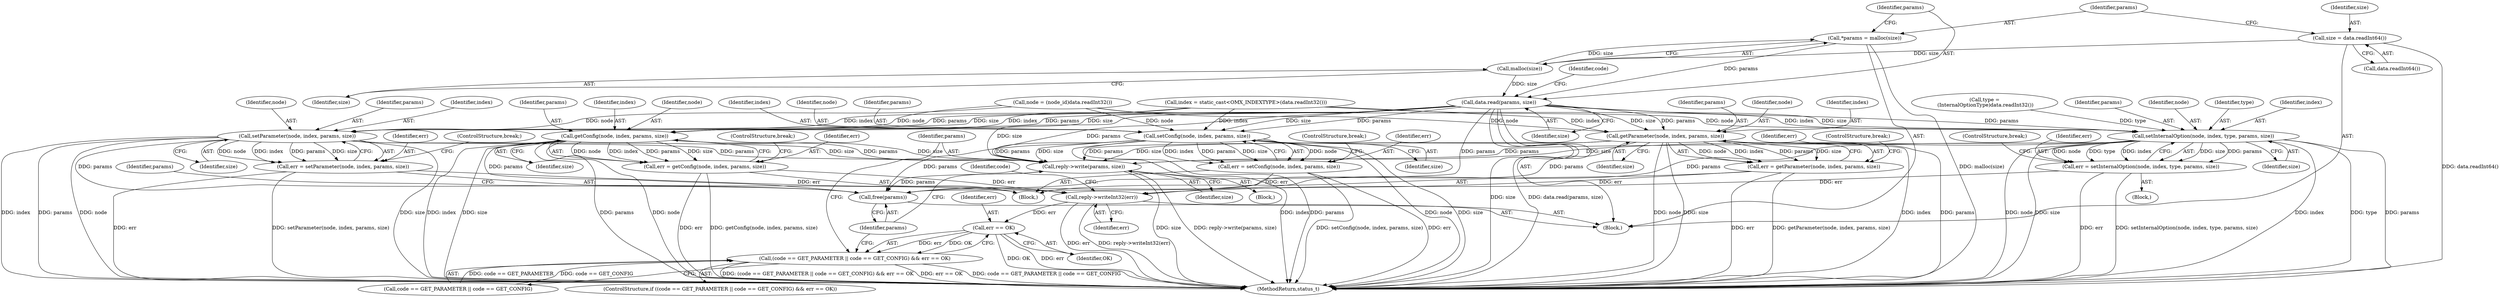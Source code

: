 digraph "0_Android_8d87321b704cb3f88e8cae668937d001fd63d5e3@API" {
"1000297" [label="(Call,*params = malloc(size))"];
"1000299" [label="(Call,malloc(size))"];
"1000293" [label="(Call,size = data.readInt64())"];
"1000301" [label="(Call,data.read(params, size))"];
"1000311" [label="(Call,getParameter(node, index, params, size))"];
"1000309" [label="(Call,err = getParameter(node, index, params, size))"];
"1000363" [label="(Call,reply->writeInt32(err))"];
"1000374" [label="(Call,err == OK)"];
"1000366" [label="(Call,(code == GET_PARAMETER || code == GET_CONFIG) && err == OK)"];
"1000378" [label="(Call,reply->write(params, size))"];
"1000381" [label="(Call,free(params))"];
"1000320" [label="(Call,setParameter(node, index, params, size))"];
"1000318" [label="(Call,err = setParameter(node, index, params, size))"];
"1000329" [label="(Call,getConfig(node, index, params, size))"];
"1000327" [label="(Call,err = getConfig(node, index, params, size))"];
"1000338" [label="(Call,setConfig(node, index, params, size))"];
"1000336" [label="(Call,err = setConfig(node, index, params, size))"];
"1000354" [label="(Call,setInternalOption(node, index, type, params, size))"];
"1000352" [label="(Call,err = setInternalOption(node, index, type, params, size))"];
"1000310" [label="(Identifier,err)"];
"1001207" [label="(MethodReturn,status_t)"];
"1000363" [label="(Call,reply->writeInt32(err))"];
"1000331" [label="(Identifier,index)"];
"1000301" [label="(Call,data.read(params, size))"];
"1000374" [label="(Call,err == OK)"];
"1000354" [label="(Call,setInternalOption(node, index, type, params, size))"];
"1000347" [label="(Call,type =\n (InternalOptionType)data.readInt32())"];
"1000343" [label="(ControlStructure,break;)"];
"1000379" [label="(Identifier,params)"];
"1000359" [label="(Identifier,size)"];
"1000320" [label="(Call,setParameter(node, index, params, size))"];
"1000345" [label="(Block,)"];
"1000281" [label="(Call,node = (node_id)data.readInt32())"];
"1000324" [label="(Identifier,size)"];
"1000358" [label="(Identifier,params)"];
"1000342" [label="(Identifier,size)"];
"1000355" [label="(Identifier,node)"];
"1000337" [label="(Identifier,err)"];
"1000298" [label="(Identifier,params)"];
"1000297" [label="(Call,*params = malloc(size))"];
"1000377" [label="(Block,)"];
"1000318" [label="(Call,err = setParameter(node, index, params, size))"];
"1000378" [label="(Call,reply->write(params, size))"];
"1000311" [label="(Call,getParameter(node, index, params, size))"];
"1000303" [label="(Identifier,size)"];
"1000319" [label="(Identifier,err)"];
"1000375" [label="(Identifier,err)"];
"1000295" [label="(Call,data.readInt64())"];
"1000315" [label="(Identifier,size)"];
"1000364" [label="(Identifier,err)"];
"1000336" [label="(Call,err = setConfig(node, index, params, size))"];
"1000360" [label="(ControlStructure,break;)"];
"1000287" [label="(Call,index = static_cast<OMX_INDEXTYPE>(data.readInt32()))"];
"1000325" [label="(ControlStructure,break;)"];
"1000275" [label="(Block,)"];
"1000329" [label="(Call,getConfig(node, index, params, size))"];
"1000309" [label="(Call,err = getParameter(node, index, params, size))"];
"1000376" [label="(Identifier,OK)"];
"1000340" [label="(Identifier,index)"];
"1000380" [label="(Identifier,size)"];
"1000357" [label="(Identifier,type)"];
"1000353" [label="(Identifier,err)"];
"1000327" [label="(Call,err = getConfig(node, index, params, size))"];
"1000366" [label="(Call,(code == GET_PARAMETER || code == GET_CONFIG) && err == OK)"];
"1000293" [label="(Call,size = data.readInt64())"];
"1000384" [label="(Identifier,params)"];
"1000307" [label="(Block,)"];
"1000339" [label="(Identifier,node)"];
"1000306" [label="(Identifier,code)"];
"1000321" [label="(Identifier,node)"];
"1000367" [label="(Call,code == GET_PARAMETER || code == GET_CONFIG)"];
"1000300" [label="(Identifier,size)"];
"1000365" [label="(ControlStructure,if ((code == GET_PARAMETER || code == GET_CONFIG) && err == OK))"];
"1000334" [label="(ControlStructure,break;)"];
"1000323" [label="(Identifier,params)"];
"1000314" [label="(Identifier,params)"];
"1000312" [label="(Identifier,node)"];
"1000341" [label="(Identifier,params)"];
"1000356" [label="(Identifier,index)"];
"1000313" [label="(Identifier,index)"];
"1000316" [label="(ControlStructure,break;)"];
"1000369" [label="(Identifier,code)"];
"1000302" [label="(Identifier,params)"];
"1000299" [label="(Call,malloc(size))"];
"1000294" [label="(Identifier,size)"];
"1000338" [label="(Call,setConfig(node, index, params, size))"];
"1000381" [label="(Call,free(params))"];
"1000382" [label="(Identifier,params)"];
"1000322" [label="(Identifier,index)"];
"1000352" [label="(Call,err = setInternalOption(node, index, type, params, size))"];
"1000330" [label="(Identifier,node)"];
"1000332" [label="(Identifier,params)"];
"1000333" [label="(Identifier,size)"];
"1000328" [label="(Identifier,err)"];
"1000297" -> "1000275"  [label="AST: "];
"1000297" -> "1000299"  [label="CFG: "];
"1000298" -> "1000297"  [label="AST: "];
"1000299" -> "1000297"  [label="AST: "];
"1000302" -> "1000297"  [label="CFG: "];
"1000297" -> "1001207"  [label="DDG: malloc(size)"];
"1000299" -> "1000297"  [label="DDG: size"];
"1000297" -> "1000301"  [label="DDG: params"];
"1000299" -> "1000300"  [label="CFG: "];
"1000300" -> "1000299"  [label="AST: "];
"1000293" -> "1000299"  [label="DDG: size"];
"1000299" -> "1000301"  [label="DDG: size"];
"1000293" -> "1000275"  [label="AST: "];
"1000293" -> "1000295"  [label="CFG: "];
"1000294" -> "1000293"  [label="AST: "];
"1000295" -> "1000293"  [label="AST: "];
"1000298" -> "1000293"  [label="CFG: "];
"1000293" -> "1001207"  [label="DDG: data.readInt64()"];
"1000301" -> "1000275"  [label="AST: "];
"1000301" -> "1000303"  [label="CFG: "];
"1000302" -> "1000301"  [label="AST: "];
"1000303" -> "1000301"  [label="AST: "];
"1000306" -> "1000301"  [label="CFG: "];
"1000301" -> "1001207"  [label="DDG: size"];
"1000301" -> "1001207"  [label="DDG: data.read(params, size)"];
"1000301" -> "1000311"  [label="DDG: params"];
"1000301" -> "1000311"  [label="DDG: size"];
"1000301" -> "1000320"  [label="DDG: params"];
"1000301" -> "1000320"  [label="DDG: size"];
"1000301" -> "1000329"  [label="DDG: params"];
"1000301" -> "1000329"  [label="DDG: size"];
"1000301" -> "1000338"  [label="DDG: params"];
"1000301" -> "1000338"  [label="DDG: size"];
"1000301" -> "1000354"  [label="DDG: params"];
"1000301" -> "1000354"  [label="DDG: size"];
"1000301" -> "1000378"  [label="DDG: params"];
"1000301" -> "1000378"  [label="DDG: size"];
"1000301" -> "1000381"  [label="DDG: params"];
"1000311" -> "1000309"  [label="AST: "];
"1000311" -> "1000315"  [label="CFG: "];
"1000312" -> "1000311"  [label="AST: "];
"1000313" -> "1000311"  [label="AST: "];
"1000314" -> "1000311"  [label="AST: "];
"1000315" -> "1000311"  [label="AST: "];
"1000309" -> "1000311"  [label="CFG: "];
"1000311" -> "1001207"  [label="DDG: node"];
"1000311" -> "1001207"  [label="DDG: size"];
"1000311" -> "1001207"  [label="DDG: index"];
"1000311" -> "1001207"  [label="DDG: params"];
"1000311" -> "1000309"  [label="DDG: node"];
"1000311" -> "1000309"  [label="DDG: index"];
"1000311" -> "1000309"  [label="DDG: params"];
"1000311" -> "1000309"  [label="DDG: size"];
"1000281" -> "1000311"  [label="DDG: node"];
"1000287" -> "1000311"  [label="DDG: index"];
"1000311" -> "1000378"  [label="DDG: params"];
"1000311" -> "1000378"  [label="DDG: size"];
"1000311" -> "1000381"  [label="DDG: params"];
"1000309" -> "1000307"  [label="AST: "];
"1000310" -> "1000309"  [label="AST: "];
"1000316" -> "1000309"  [label="CFG: "];
"1000309" -> "1001207"  [label="DDG: err"];
"1000309" -> "1001207"  [label="DDG: getParameter(node, index, params, size)"];
"1000309" -> "1000363"  [label="DDG: err"];
"1000363" -> "1000275"  [label="AST: "];
"1000363" -> "1000364"  [label="CFG: "];
"1000364" -> "1000363"  [label="AST: "];
"1000369" -> "1000363"  [label="CFG: "];
"1000363" -> "1001207"  [label="DDG: err"];
"1000363" -> "1001207"  [label="DDG: reply->writeInt32(err)"];
"1000318" -> "1000363"  [label="DDG: err"];
"1000352" -> "1000363"  [label="DDG: err"];
"1000327" -> "1000363"  [label="DDG: err"];
"1000336" -> "1000363"  [label="DDG: err"];
"1000363" -> "1000374"  [label="DDG: err"];
"1000374" -> "1000366"  [label="AST: "];
"1000374" -> "1000376"  [label="CFG: "];
"1000375" -> "1000374"  [label="AST: "];
"1000376" -> "1000374"  [label="AST: "];
"1000366" -> "1000374"  [label="CFG: "];
"1000374" -> "1001207"  [label="DDG: OK"];
"1000374" -> "1001207"  [label="DDG: err"];
"1000374" -> "1000366"  [label="DDG: err"];
"1000374" -> "1000366"  [label="DDG: OK"];
"1000366" -> "1000365"  [label="AST: "];
"1000366" -> "1000367"  [label="CFG: "];
"1000367" -> "1000366"  [label="AST: "];
"1000379" -> "1000366"  [label="CFG: "];
"1000382" -> "1000366"  [label="CFG: "];
"1000366" -> "1001207"  [label="DDG: code == GET_PARAMETER || code == GET_CONFIG"];
"1000366" -> "1001207"  [label="DDG: (code == GET_PARAMETER || code == GET_CONFIG) && err == OK"];
"1000366" -> "1001207"  [label="DDG: err == OK"];
"1000367" -> "1000366"  [label="DDG: code == GET_PARAMETER"];
"1000367" -> "1000366"  [label="DDG: code == GET_CONFIG"];
"1000378" -> "1000377"  [label="AST: "];
"1000378" -> "1000380"  [label="CFG: "];
"1000379" -> "1000378"  [label="AST: "];
"1000380" -> "1000378"  [label="AST: "];
"1000382" -> "1000378"  [label="CFG: "];
"1000378" -> "1001207"  [label="DDG: size"];
"1000378" -> "1001207"  [label="DDG: reply->write(params, size)"];
"1000329" -> "1000378"  [label="DDG: params"];
"1000329" -> "1000378"  [label="DDG: size"];
"1000354" -> "1000378"  [label="DDG: params"];
"1000354" -> "1000378"  [label="DDG: size"];
"1000320" -> "1000378"  [label="DDG: params"];
"1000320" -> "1000378"  [label="DDG: size"];
"1000338" -> "1000378"  [label="DDG: params"];
"1000338" -> "1000378"  [label="DDG: size"];
"1000378" -> "1000381"  [label="DDG: params"];
"1000381" -> "1000275"  [label="AST: "];
"1000381" -> "1000382"  [label="CFG: "];
"1000382" -> "1000381"  [label="AST: "];
"1000384" -> "1000381"  [label="CFG: "];
"1000329" -> "1000381"  [label="DDG: params"];
"1000354" -> "1000381"  [label="DDG: params"];
"1000320" -> "1000381"  [label="DDG: params"];
"1000338" -> "1000381"  [label="DDG: params"];
"1000320" -> "1000318"  [label="AST: "];
"1000320" -> "1000324"  [label="CFG: "];
"1000321" -> "1000320"  [label="AST: "];
"1000322" -> "1000320"  [label="AST: "];
"1000323" -> "1000320"  [label="AST: "];
"1000324" -> "1000320"  [label="AST: "];
"1000318" -> "1000320"  [label="CFG: "];
"1000320" -> "1001207"  [label="DDG: size"];
"1000320" -> "1001207"  [label="DDG: index"];
"1000320" -> "1001207"  [label="DDG: params"];
"1000320" -> "1001207"  [label="DDG: node"];
"1000320" -> "1000318"  [label="DDG: node"];
"1000320" -> "1000318"  [label="DDG: index"];
"1000320" -> "1000318"  [label="DDG: params"];
"1000320" -> "1000318"  [label="DDG: size"];
"1000281" -> "1000320"  [label="DDG: node"];
"1000287" -> "1000320"  [label="DDG: index"];
"1000318" -> "1000307"  [label="AST: "];
"1000319" -> "1000318"  [label="AST: "];
"1000325" -> "1000318"  [label="CFG: "];
"1000318" -> "1001207"  [label="DDG: err"];
"1000318" -> "1001207"  [label="DDG: setParameter(node, index, params, size)"];
"1000329" -> "1000327"  [label="AST: "];
"1000329" -> "1000333"  [label="CFG: "];
"1000330" -> "1000329"  [label="AST: "];
"1000331" -> "1000329"  [label="AST: "];
"1000332" -> "1000329"  [label="AST: "];
"1000333" -> "1000329"  [label="AST: "];
"1000327" -> "1000329"  [label="CFG: "];
"1000329" -> "1001207"  [label="DDG: index"];
"1000329" -> "1001207"  [label="DDG: size"];
"1000329" -> "1001207"  [label="DDG: params"];
"1000329" -> "1001207"  [label="DDG: node"];
"1000329" -> "1000327"  [label="DDG: node"];
"1000329" -> "1000327"  [label="DDG: index"];
"1000329" -> "1000327"  [label="DDG: params"];
"1000329" -> "1000327"  [label="DDG: size"];
"1000281" -> "1000329"  [label="DDG: node"];
"1000287" -> "1000329"  [label="DDG: index"];
"1000327" -> "1000307"  [label="AST: "];
"1000328" -> "1000327"  [label="AST: "];
"1000334" -> "1000327"  [label="CFG: "];
"1000327" -> "1001207"  [label="DDG: err"];
"1000327" -> "1001207"  [label="DDG: getConfig(node, index, params, size)"];
"1000338" -> "1000336"  [label="AST: "];
"1000338" -> "1000342"  [label="CFG: "];
"1000339" -> "1000338"  [label="AST: "];
"1000340" -> "1000338"  [label="AST: "];
"1000341" -> "1000338"  [label="AST: "];
"1000342" -> "1000338"  [label="AST: "];
"1000336" -> "1000338"  [label="CFG: "];
"1000338" -> "1001207"  [label="DDG: node"];
"1000338" -> "1001207"  [label="DDG: size"];
"1000338" -> "1001207"  [label="DDG: index"];
"1000338" -> "1001207"  [label="DDG: params"];
"1000338" -> "1000336"  [label="DDG: node"];
"1000338" -> "1000336"  [label="DDG: index"];
"1000338" -> "1000336"  [label="DDG: params"];
"1000338" -> "1000336"  [label="DDG: size"];
"1000281" -> "1000338"  [label="DDG: node"];
"1000287" -> "1000338"  [label="DDG: index"];
"1000336" -> "1000307"  [label="AST: "];
"1000337" -> "1000336"  [label="AST: "];
"1000343" -> "1000336"  [label="CFG: "];
"1000336" -> "1001207"  [label="DDG: setConfig(node, index, params, size)"];
"1000336" -> "1001207"  [label="DDG: err"];
"1000354" -> "1000352"  [label="AST: "];
"1000354" -> "1000359"  [label="CFG: "];
"1000355" -> "1000354"  [label="AST: "];
"1000356" -> "1000354"  [label="AST: "];
"1000357" -> "1000354"  [label="AST: "];
"1000358" -> "1000354"  [label="AST: "];
"1000359" -> "1000354"  [label="AST: "];
"1000352" -> "1000354"  [label="CFG: "];
"1000354" -> "1001207"  [label="DDG: index"];
"1000354" -> "1001207"  [label="DDG: type"];
"1000354" -> "1001207"  [label="DDG: params"];
"1000354" -> "1001207"  [label="DDG: node"];
"1000354" -> "1001207"  [label="DDG: size"];
"1000354" -> "1000352"  [label="DDG: size"];
"1000354" -> "1000352"  [label="DDG: params"];
"1000354" -> "1000352"  [label="DDG: node"];
"1000354" -> "1000352"  [label="DDG: type"];
"1000354" -> "1000352"  [label="DDG: index"];
"1000281" -> "1000354"  [label="DDG: node"];
"1000287" -> "1000354"  [label="DDG: index"];
"1000347" -> "1000354"  [label="DDG: type"];
"1000352" -> "1000345"  [label="AST: "];
"1000353" -> "1000352"  [label="AST: "];
"1000360" -> "1000352"  [label="CFG: "];
"1000352" -> "1001207"  [label="DDG: err"];
"1000352" -> "1001207"  [label="DDG: setInternalOption(node, index, type, params, size)"];
}
